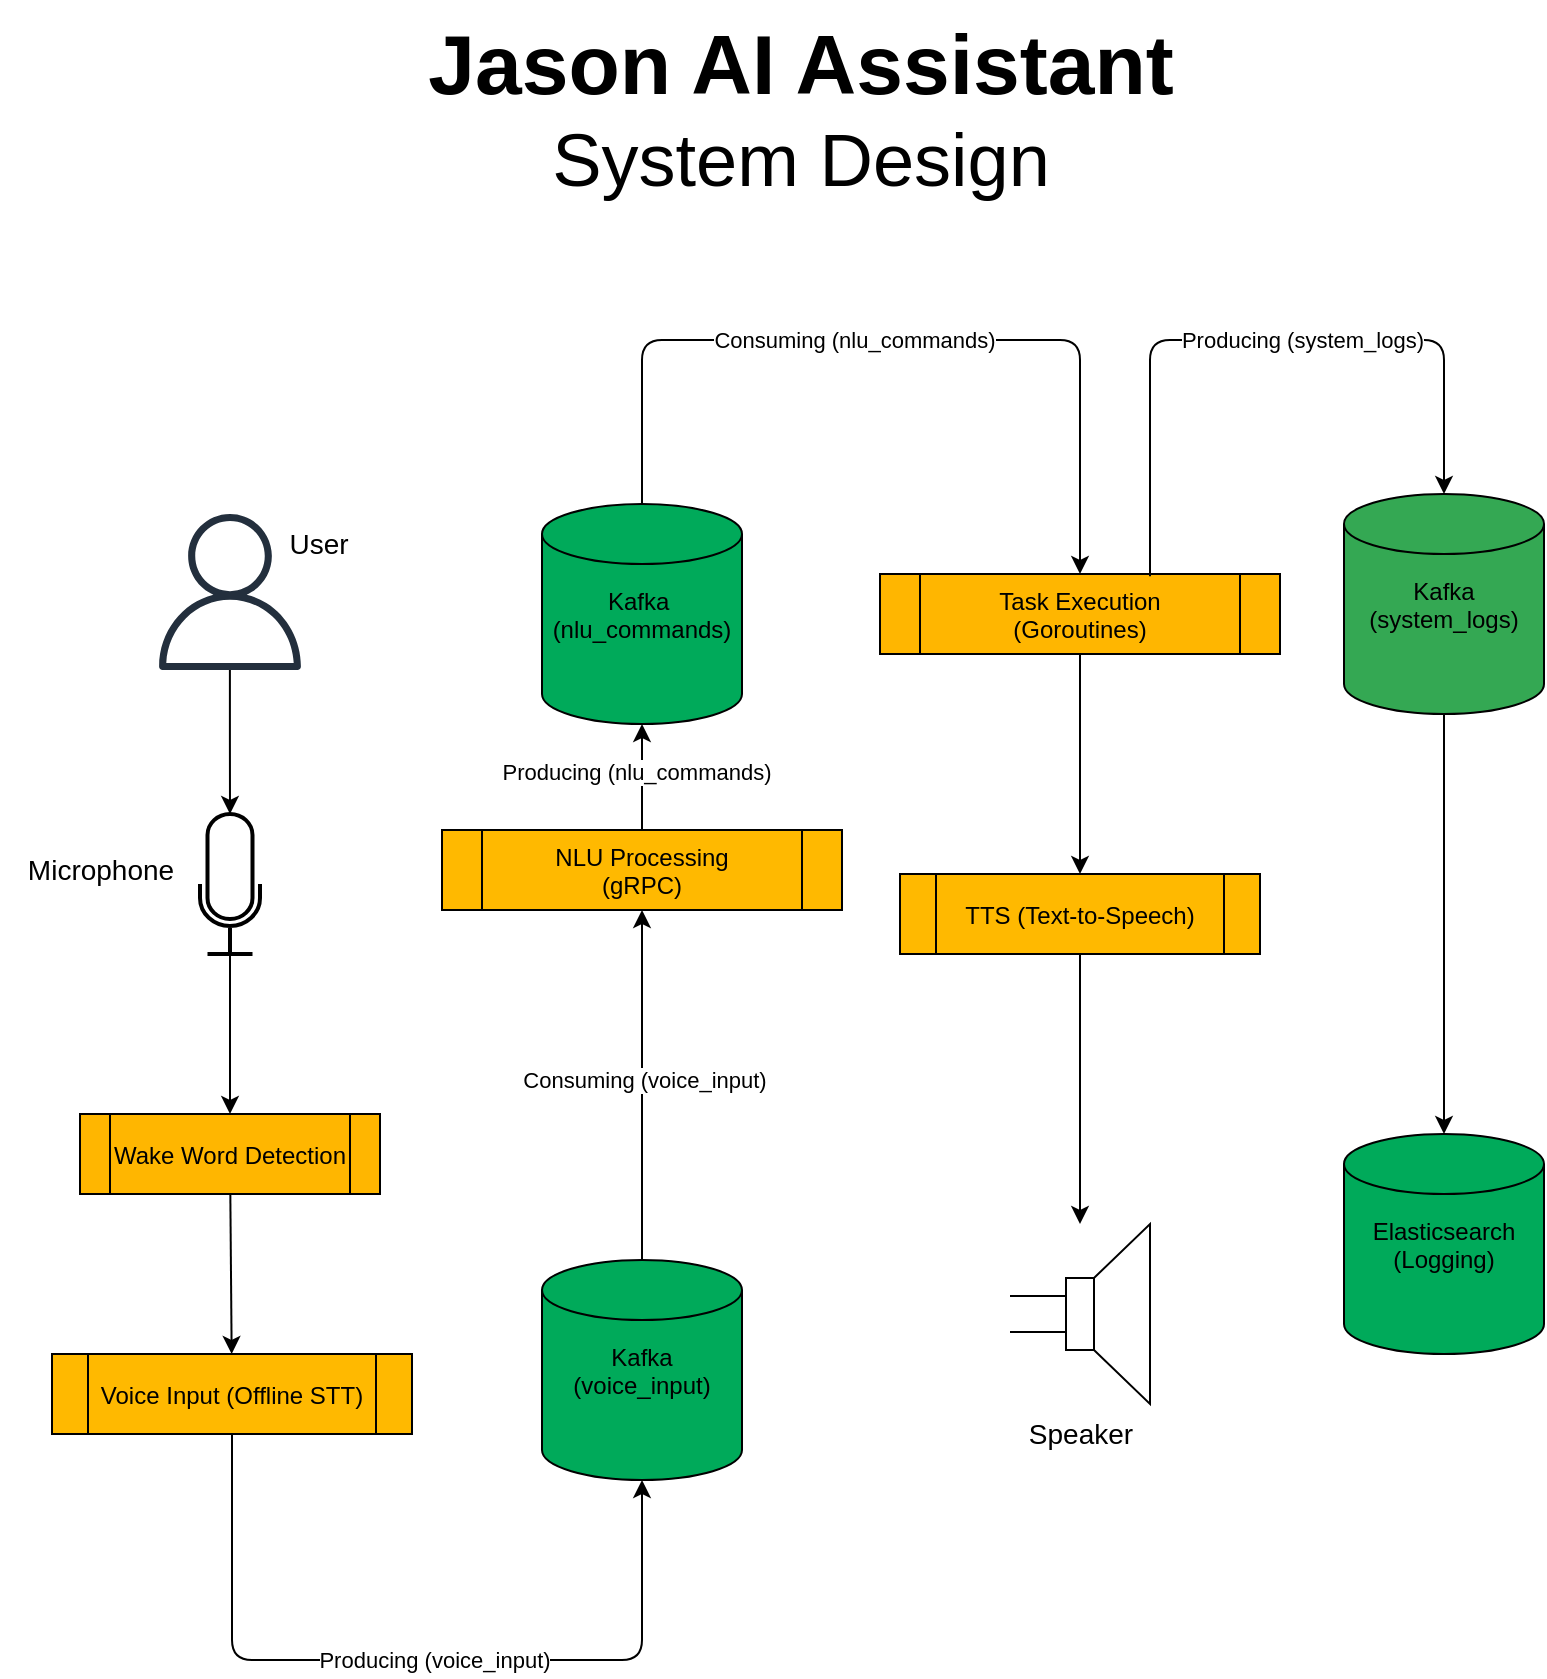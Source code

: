 <mxfile version="26.0.9">
  <diagram id="system_design" name="System Design">
    <mxGraphModel dx="1354" dy="818" grid="1" gridSize="10" guides="1" tooltips="1" connect="1" arrows="1" fold="1" page="1" pageScale="1" pageWidth="827" pageHeight="1169" math="0" shadow="0">
      <root>
        <mxCell id="0" />
        <mxCell id="1" parent="0" />
        <mxCell id="4" value="Wake Word Detection" style="shape=process;fillColor=light-dark(#ffb600, #2f9249);" parent="1" vertex="1">
          <mxGeometry x="54" y="677" width="150" height="40" as="geometry" />
        </mxCell>
        <mxCell id="5" value="Voice Input (Offline STT)" style="shape=process;fillColor=light-dark(#ffb900, #ff796d);" parent="1" vertex="1">
          <mxGeometry x="40" y="797" width="180" height="40" as="geometry" />
        </mxCell>
        <mxCell id="6" value="Kafka&#xa;(voice_input)" style="shape=cylinder3;fillColor=light-dark(#00aa5a, #814b00);" parent="1" vertex="1">
          <mxGeometry x="285" y="750" width="100" height="110" as="geometry" />
        </mxCell>
        <mxCell id="7" value="NLU Processing&#xa;(gRPC)" style="shape=process;fillColor=light-dark(#ffb900, #28a267);" parent="1" vertex="1">
          <mxGeometry x="235" y="535" width="200" height="40" as="geometry" />
        </mxCell>
        <mxCell id="8" value="Kafka &#xa;(nlu_commands)" style="shape=cylinder3;fillColor=light-dark(#00aa5a, #814b00);" parent="1" vertex="1">
          <mxGeometry x="285" y="372" width="100" height="110" as="geometry" />
        </mxCell>
        <mxCell id="9" value="Task Execution&#xa;(Goroutines)" style="shape=process;fillColor=light-dark(#ffb600, #e46709);" parent="1" vertex="1">
          <mxGeometry x="454" y="407" width="200" height="40" as="geometry" />
        </mxCell>
        <mxCell id="10" value="Kafka&#xa;(system_logs)" style="shape=cylinder3;fillColor=#34A853" parent="1" vertex="1">
          <mxGeometry x="686" y="367" width="100" height="110" as="geometry" />
        </mxCell>
        <mxCell id="11" value="Elasticsearch&#xa;(Logging)" style="shape=cylinder3;fillColor=light-dark(#00aa5a, #885100);" parent="1" vertex="1">
          <mxGeometry x="686" y="687" width="100" height="110" as="geometry" />
        </mxCell>
        <mxCell id="3nSu3AiMUF6HKn2KdbmI-43" value="" style="edgeStyle=orthogonalEdgeStyle;rounded=0;orthogonalLoop=1;jettySize=auto;html=1;" edge="1" parent="1" source="12" target="3nSu3AiMUF6HKn2KdbmI-25">
          <mxGeometry relative="1" as="geometry">
            <mxPoint x="554" y="657" as="targetPoint" />
          </mxGeometry>
        </mxCell>
        <mxCell id="12" value="TTS (Text-to-Speech)" style="shape=process;fillColor=light-dark(#ffb900, #ff796d);" parent="1" vertex="1">
          <mxGeometry x="464" y="557" width="180" height="40" as="geometry" />
        </mxCell>
        <mxCell id="16" parent="1" source="4" target="5" edge="1">
          <mxGeometry relative="1" as="geometry" />
        </mxCell>
        <mxCell id="17" parent="1" source="5" target="6" edge="1">
          <mxGeometry relative="1" as="geometry">
            <Array as="points">
              <mxPoint x="130" y="950" />
              <mxPoint x="335" y="950" />
            </Array>
          </mxGeometry>
        </mxCell>
        <mxCell id="3nSu3AiMUF6HKn2KdbmI-38" value="Producing (voice_input)" style="edgeLabel;html=1;align=center;verticalAlign=middle;resizable=0;points=[];" vertex="1" connectable="0" parent="17">
          <mxGeometry x="-0.047" relative="1" as="geometry">
            <mxPoint x="19" as="offset" />
          </mxGeometry>
        </mxCell>
        <mxCell id="18" parent="1" source="6" target="7" edge="1">
          <mxGeometry relative="1" as="geometry" />
        </mxCell>
        <mxCell id="3nSu3AiMUF6HKn2KdbmI-36" value="Consuming (voice_input)" style="edgeLabel;html=1;align=center;verticalAlign=middle;resizable=0;points=[];" vertex="1" connectable="0" parent="18">
          <mxGeometry x="0.037" y="-1" relative="1" as="geometry">
            <mxPoint as="offset" />
          </mxGeometry>
        </mxCell>
        <mxCell id="19" parent="1" source="7" target="8" edge="1">
          <mxGeometry relative="1" as="geometry" />
        </mxCell>
        <mxCell id="3nSu3AiMUF6HKn2KdbmI-37" value="Producing (nlu_commands)" style="edgeLabel;html=1;align=center;verticalAlign=middle;resizable=0;points=[];" vertex="1" connectable="0" parent="19">
          <mxGeometry x="0.122" y="3" relative="1" as="geometry">
            <mxPoint as="offset" />
          </mxGeometry>
        </mxCell>
        <mxCell id="20" parent="1" source="8" target="9" edge="1">
          <mxGeometry relative="1" as="geometry">
            <Array as="points">
              <mxPoint x="335" y="290" />
              <mxPoint x="554" y="290" />
            </Array>
          </mxGeometry>
        </mxCell>
        <mxCell id="3nSu3AiMUF6HKn2KdbmI-39" value="Consuming (nlu_commands)" style="edgeLabel;html=1;align=center;verticalAlign=middle;resizable=0;points=[];" vertex="1" connectable="0" parent="20">
          <mxGeometry x="-0.021" y="-2" relative="1" as="geometry">
            <mxPoint x="-17" y="-2" as="offset" />
          </mxGeometry>
        </mxCell>
        <mxCell id="21" style="exitX=0.675;exitY=0.029;exitDx=0;exitDy=0;exitPerimeter=0;" parent="1" source="9" target="10" edge="1">
          <mxGeometry relative="1" as="geometry">
            <Array as="points">
              <mxPoint x="589" y="290" />
              <mxPoint x="736" y="290" />
            </Array>
          </mxGeometry>
        </mxCell>
        <mxCell id="3nSu3AiMUF6HKn2KdbmI-44" value="Producing (system_logs)" style="edgeLabel;html=1;align=center;verticalAlign=middle;resizable=0;points=[];" vertex="1" connectable="0" parent="21">
          <mxGeometry x="0.131" relative="1" as="geometry">
            <mxPoint as="offset" />
          </mxGeometry>
        </mxCell>
        <mxCell id="22" parent="1" source="10" target="11" edge="1">
          <mxGeometry relative="1" as="geometry" />
        </mxCell>
        <mxCell id="23" style="entryX=0.5;entryY=0;entryDx=0;entryDy=0;exitX=0.5;exitY=1;exitDx=0;exitDy=0;" parent="1" source="9" target="12" edge="1">
          <mxGeometry relative="1" as="geometry">
            <mxPoint x="776.0" y="472" as="sourcePoint" />
            <mxPoint x="1276" y="472" as="targetPoint" />
          </mxGeometry>
        </mxCell>
        <mxCell id="3nSu3AiMUF6HKn2KdbmI-25" value="" style="pointerEvents=1;verticalLabelPosition=bottom;shadow=0;dashed=0;align=center;html=1;verticalAlign=top;shape=mxgraph.electrical.electro-mechanical.loudspeaker;" vertex="1" parent="1">
          <mxGeometry x="519" y="732" width="70" height="90" as="geometry" />
        </mxCell>
        <mxCell id="3nSu3AiMUF6HKn2KdbmI-30" value="" style="edgeStyle=orthogonalEdgeStyle;rounded=0;orthogonalLoop=1;jettySize=auto;html=1;" edge="1" parent="1" source="3nSu3AiMUF6HKn2KdbmI-26" target="3nSu3AiMUF6HKn2KdbmI-28">
          <mxGeometry relative="1" as="geometry" />
        </mxCell>
        <mxCell id="3nSu3AiMUF6HKn2KdbmI-26" value="" style="sketch=0;outlineConnect=0;fontColor=#232F3E;gradientColor=none;fillColor=#232F3D;strokeColor=none;dashed=0;verticalLabelPosition=bottom;verticalAlign=top;align=center;html=1;fontSize=12;fontStyle=0;aspect=fixed;pointerEvents=1;shape=mxgraph.aws4.user;" vertex="1" parent="1">
          <mxGeometry x="90" y="377" width="78" height="78" as="geometry" />
        </mxCell>
        <mxCell id="3nSu3AiMUF6HKn2KdbmI-35" value="" style="edgeStyle=orthogonalEdgeStyle;rounded=0;orthogonalLoop=1;jettySize=auto;html=1;" edge="1" parent="1" source="3nSu3AiMUF6HKn2KdbmI-28" target="4">
          <mxGeometry relative="1" as="geometry" />
        </mxCell>
        <mxCell id="3nSu3AiMUF6HKn2KdbmI-28" value="" style="html=1;verticalLabelPosition=bottom;align=center;labelBackgroundColor=#ffffff;verticalAlign=top;strokeWidth=2;strokeColor=light-dark(#000000, #32a0ff);shadow=0;dashed=0;shape=mxgraph.ios7.icons.microphone;" vertex="1" parent="1">
          <mxGeometry x="114" y="527" width="30" height="70" as="geometry" />
        </mxCell>
        <mxCell id="3nSu3AiMUF6HKn2KdbmI-32" value="&lt;font style=&quot;font-size: 14px;&quot;&gt;User&lt;/font&gt;" style="text;html=1;align=center;verticalAlign=middle;resizable=0;points=[];autosize=1;strokeColor=none;fillColor=none;" vertex="1" parent="1">
          <mxGeometry x="148" y="377" width="50" height="30" as="geometry" />
        </mxCell>
        <mxCell id="3nSu3AiMUF6HKn2KdbmI-33" value="&lt;font style=&quot;font-size: 14px;&quot;&gt;Microphone&lt;/font&gt;" style="text;html=1;align=center;verticalAlign=middle;resizable=0;points=[];autosize=1;strokeColor=none;fillColor=none;" vertex="1" parent="1">
          <mxGeometry x="14" y="540" width="100" height="30" as="geometry" />
        </mxCell>
        <mxCell id="3nSu3AiMUF6HKn2KdbmI-34" value="&lt;font style=&quot;font-size: 14px;&quot;&gt;Speaker&lt;/font&gt;" style="text;html=1;align=center;verticalAlign=middle;resizable=0;points=[];autosize=1;strokeColor=none;fillColor=none;" vertex="1" parent="1">
          <mxGeometry x="514" y="822" width="80" height="30" as="geometry" />
        </mxCell>
        <mxCell id="3nSu3AiMUF6HKn2KdbmI-45" value="&lt;b&gt;&lt;font style=&quot;font-size: 42px;&quot;&gt;Jason AI Assistant&lt;/font&gt;&lt;/b&gt;&lt;div&gt;&lt;font style=&quot;font-size: 37px;&quot;&gt;System Design&lt;/font&gt;&lt;/div&gt;" style="text;html=1;align=center;verticalAlign=middle;resizable=0;points=[];autosize=1;strokeColor=none;fillColor=none;" vertex="1" parent="1">
          <mxGeometry x="214" y="120" width="400" height="110" as="geometry" />
        </mxCell>
      </root>
    </mxGraphModel>
  </diagram>
</mxfile>
